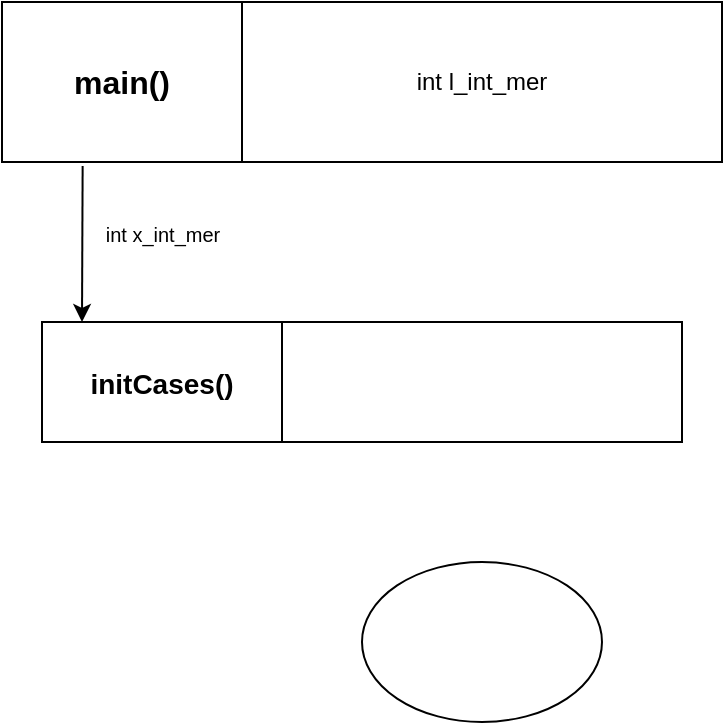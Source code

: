 <mxfile version="20.8.11" type="github"><diagram name="Page-1" id="rMZNAS54zJpwGnl3afOn"><mxGraphModel dx="1434" dy="764" grid="1" gridSize="10" guides="1" tooltips="1" connect="1" arrows="1" fold="1" page="1" pageScale="1" pageWidth="827" pageHeight="1169" math="0" shadow="0"><root><mxCell id="0"/><mxCell id="1" parent="0"/><mxCell id="sCXfxisx9N2vsZH-kE6X-1" value="&lt;font style=&quot;font-size: 16px;&quot;&gt;&lt;b&gt;main()&lt;/b&gt;&lt;/font&gt;" style="rounded=0;whiteSpace=wrap;html=1;align=center;" parent="1" vertex="1"><mxGeometry x="160" y="120" width="120" height="80" as="geometry"/></mxCell><mxCell id="sCXfxisx9N2vsZH-kE6X-2" value="int l_int_mer" style="rounded=0;whiteSpace=wrap;html=1;align=center;" parent="1" vertex="1"><mxGeometry x="280" y="120" width="240" height="80" as="geometry"/></mxCell><mxCell id="sCXfxisx9N2vsZH-kE6X-3" value="&lt;b&gt;&lt;font style=&quot;font-size: 14px;&quot;&gt;initCases()&lt;/font&gt;&lt;/b&gt;" style="rounded=0;whiteSpace=wrap;html=1;fontSize=16;" parent="1" vertex="1"><mxGeometry x="180" y="280" width="120" height="60" as="geometry"/></mxCell><mxCell id="sCXfxisx9N2vsZH-kE6X-4" value="" style="rounded=0;whiteSpace=wrap;html=1;fontSize=16;" parent="1" vertex="1"><mxGeometry x="300" y="280" width="200" height="60" as="geometry"/></mxCell><mxCell id="sCXfxisx9N2vsZH-kE6X-7" value="" style="endArrow=classic;html=1;rounded=0;fontSize=14;exitX=0.336;exitY=1.025;exitDx=0;exitDy=0;exitPerimeter=0;" parent="1" source="sCXfxisx9N2vsZH-kE6X-1" edge="1"><mxGeometry width="50" height="50" relative="1" as="geometry"><mxPoint x="340" y="300" as="sourcePoint"/><mxPoint x="200" y="280" as="targetPoint"/></mxGeometry></mxCell><mxCell id="sCXfxisx9N2vsZH-kE6X-8" value="&lt;font style=&quot;font-size: 10px;&quot;&gt;int x_int_mer&lt;/font&gt;" style="text;html=1;align=center;verticalAlign=middle;resizable=0;points=[];autosize=1;strokeColor=none;fillColor=none;fontSize=14;" parent="1" vertex="1"><mxGeometry x="200" y="220" width="80" height="30" as="geometry"/></mxCell><mxCell id="wT3iMlGCNBhnhCWQa1cZ-1" value="" style="ellipse;whiteSpace=wrap;html=1;" vertex="1" parent="1"><mxGeometry x="340" y="400" width="120" height="80" as="geometry"/></mxCell></root></mxGraphModel></diagram></mxfile>